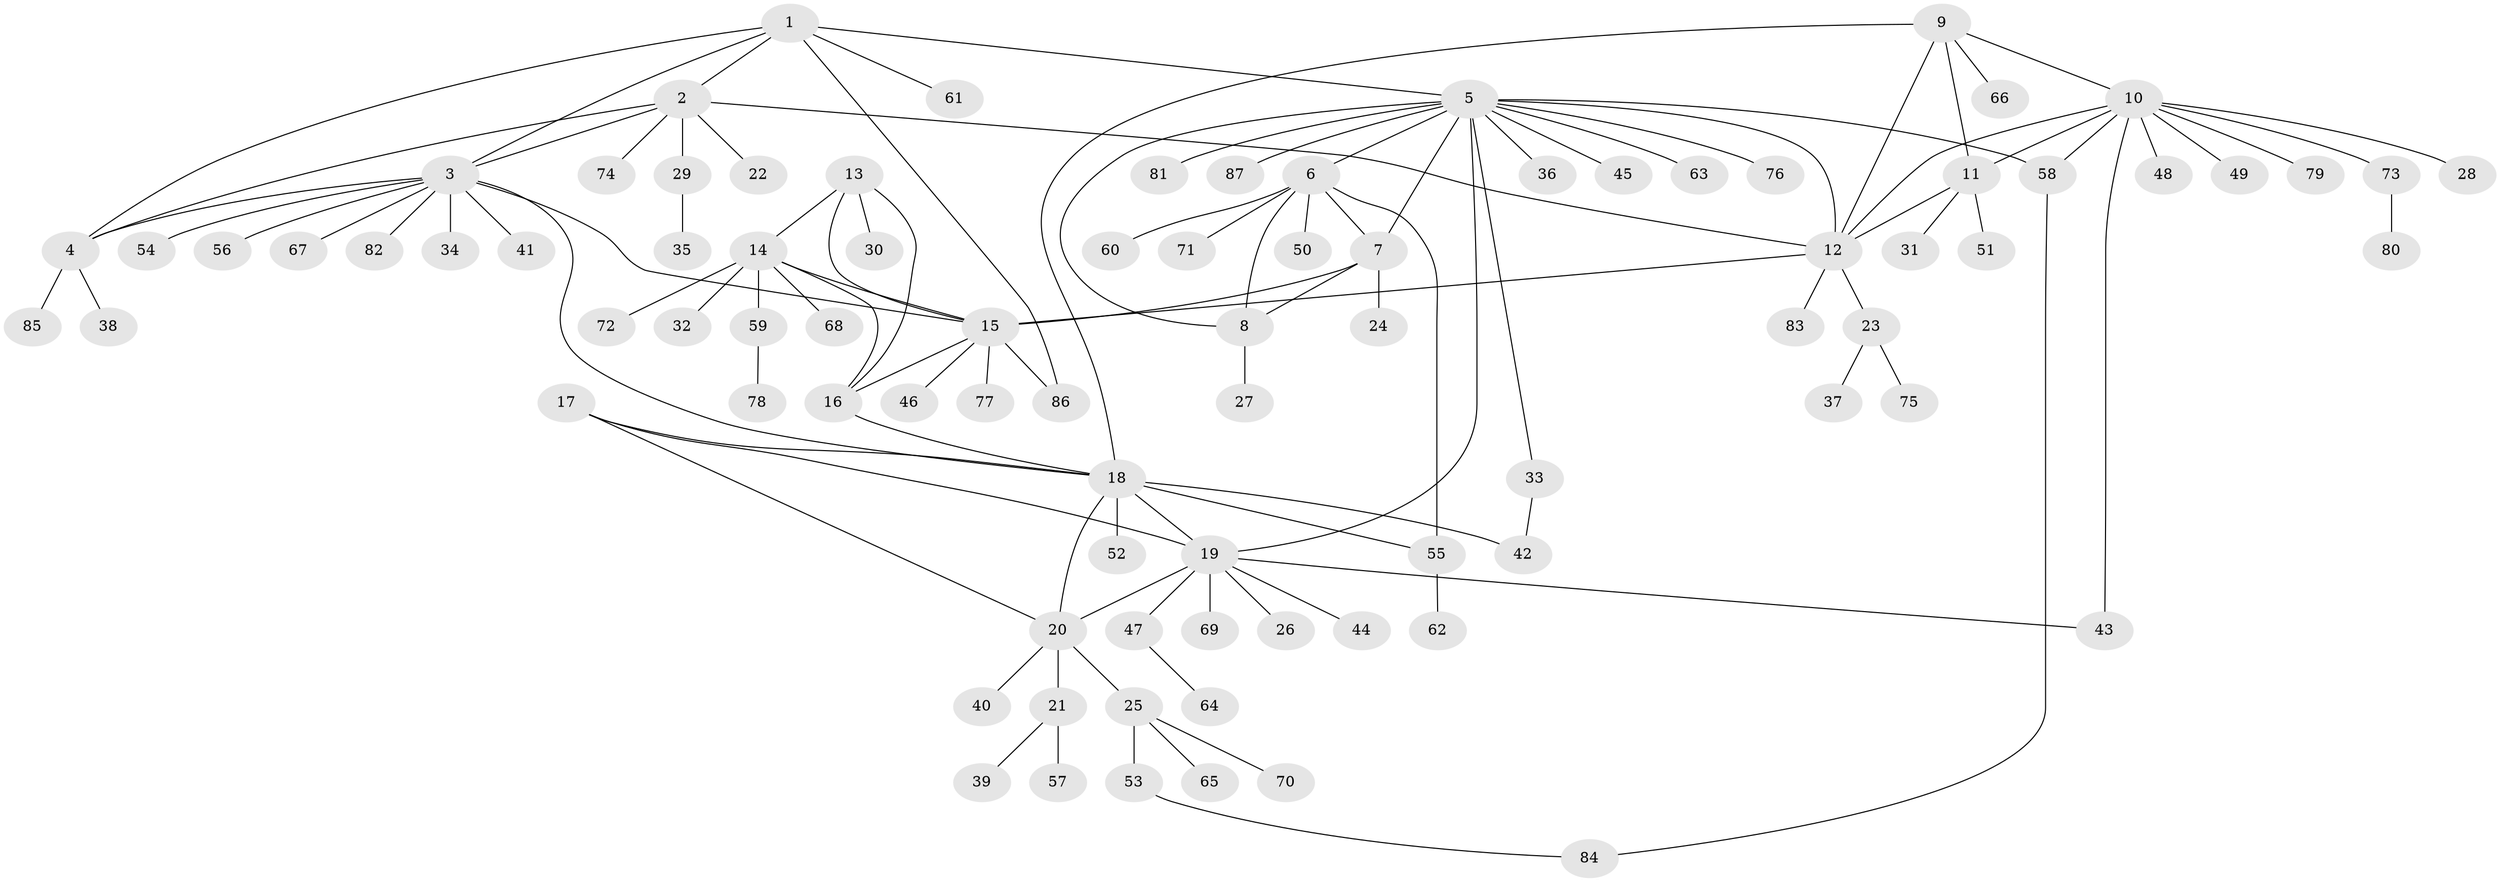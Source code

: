 // coarse degree distribution, {13: 0.058823529411764705, 3: 0.08823529411764706, 12: 0.029411764705882353, 5: 0.08823529411764706, 1: 0.6470588235294118, 2: 0.08823529411764706}
// Generated by graph-tools (version 1.1) at 2025/19/03/04/25 18:19:56]
// undirected, 87 vertices, 113 edges
graph export_dot {
graph [start="1"]
  node [color=gray90,style=filled];
  1;
  2;
  3;
  4;
  5;
  6;
  7;
  8;
  9;
  10;
  11;
  12;
  13;
  14;
  15;
  16;
  17;
  18;
  19;
  20;
  21;
  22;
  23;
  24;
  25;
  26;
  27;
  28;
  29;
  30;
  31;
  32;
  33;
  34;
  35;
  36;
  37;
  38;
  39;
  40;
  41;
  42;
  43;
  44;
  45;
  46;
  47;
  48;
  49;
  50;
  51;
  52;
  53;
  54;
  55;
  56;
  57;
  58;
  59;
  60;
  61;
  62;
  63;
  64;
  65;
  66;
  67;
  68;
  69;
  70;
  71;
  72;
  73;
  74;
  75;
  76;
  77;
  78;
  79;
  80;
  81;
  82;
  83;
  84;
  85;
  86;
  87;
  1 -- 2;
  1 -- 3;
  1 -- 4;
  1 -- 5;
  1 -- 61;
  1 -- 86;
  2 -- 3;
  2 -- 4;
  2 -- 12;
  2 -- 22;
  2 -- 29;
  2 -- 74;
  3 -- 4;
  3 -- 15;
  3 -- 18;
  3 -- 34;
  3 -- 41;
  3 -- 54;
  3 -- 56;
  3 -- 67;
  3 -- 82;
  4 -- 38;
  4 -- 85;
  5 -- 6;
  5 -- 7;
  5 -- 8;
  5 -- 12;
  5 -- 19;
  5 -- 33;
  5 -- 36;
  5 -- 45;
  5 -- 58;
  5 -- 63;
  5 -- 76;
  5 -- 81;
  5 -- 87;
  6 -- 7;
  6 -- 8;
  6 -- 50;
  6 -- 55;
  6 -- 60;
  6 -- 71;
  7 -- 8;
  7 -- 15;
  7 -- 24;
  8 -- 27;
  9 -- 10;
  9 -- 11;
  9 -- 12;
  9 -- 18;
  9 -- 66;
  10 -- 11;
  10 -- 12;
  10 -- 28;
  10 -- 43;
  10 -- 48;
  10 -- 49;
  10 -- 58;
  10 -- 73;
  10 -- 79;
  11 -- 12;
  11 -- 31;
  11 -- 51;
  12 -- 15;
  12 -- 23;
  12 -- 83;
  13 -- 14;
  13 -- 15;
  13 -- 16;
  13 -- 30;
  14 -- 15;
  14 -- 16;
  14 -- 32;
  14 -- 59;
  14 -- 68;
  14 -- 72;
  15 -- 16;
  15 -- 46;
  15 -- 77;
  15 -- 86;
  16 -- 18;
  17 -- 18;
  17 -- 19;
  17 -- 20;
  18 -- 19;
  18 -- 20;
  18 -- 42;
  18 -- 52;
  18 -- 55;
  19 -- 20;
  19 -- 26;
  19 -- 43;
  19 -- 44;
  19 -- 47;
  19 -- 69;
  20 -- 21;
  20 -- 25;
  20 -- 40;
  21 -- 39;
  21 -- 57;
  23 -- 37;
  23 -- 75;
  25 -- 53;
  25 -- 65;
  25 -- 70;
  29 -- 35;
  33 -- 42;
  47 -- 64;
  53 -- 84;
  55 -- 62;
  58 -- 84;
  59 -- 78;
  73 -- 80;
}
